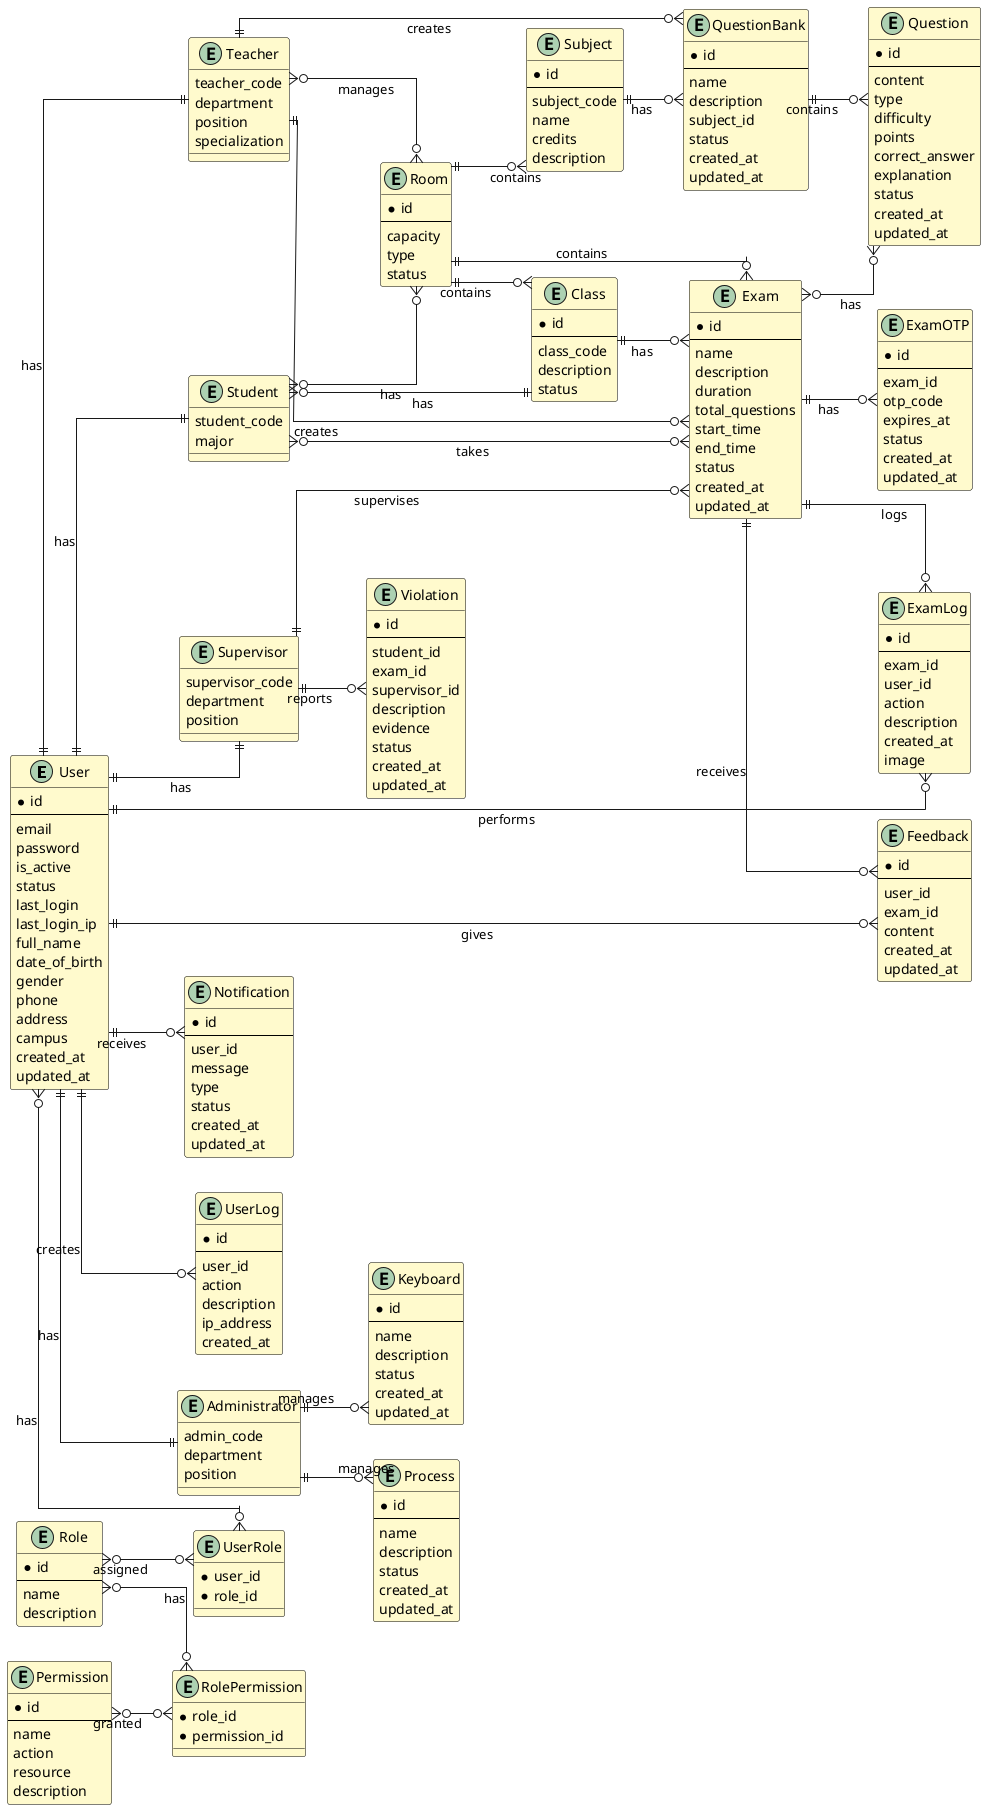 @startuml
left to right direction
skinparam linetype ortho
skinparam class {
    BackgroundColor #FFFACD
    BorderColor Black
}
entity User {
  * id
  --
  email
  password
  is_active
  status
  last_login
  last_login_ip
  full_name
  date_of_birth
  gender
  phone
  address
  campus
  created_at
  updated_at
}

entity UserLog {
  * id
  --
  user_id
  action
  description
  ip_address
  created_at
}

entity Student {
  student_code
  major
}

entity Teacher {
  teacher_code
  department
  position
  specialization
}

entity Administrator {
  admin_code
  department
  position
}

entity Supervisor {
  supervisor_code
  department
  position
}

entity Process {
  * id
  --
  name
  description
  status
  created_at
  updated_at
}

entity Keyboard {
  * id
  --
  name
  description
  status
  created_at
  updated_at
}

entity Notification {
  * id
  --
  user_id
  message
  type
  status
  created_at
  updated_at
}

entity Feedback {
  * id
  --
  user_id
  exam_id
  content
  created_at
  updated_at
}

entity Violation {
  * id
  --
  student_id
  exam_id
  supervisor_id
  description
  evidence
  status
  created_at
  updated_at
}

entity QuestionBank {
  * id
  --
  name
  description
  subject_id
  status
  created_at
  updated_at
}

entity Question {
  * id
  --
  content
  type
  difficulty
  points
  correct_answer
  explanation
  status
  created_at
  updated_at
}

entity Exam {
  * id
  --
  name
  description
  duration
  total_questions
  start_time
  end_time
  status
  created_at
  updated_at
}

entity ExamOTP {
  * id
  --
  exam_id
  otp_code
  expires_at
  status
  created_at
  updated_at
}

entity ExamLog {
  * id
  --
  exam_id
  user_id
  action
  description
  created_at
  image
}

entity Class {
  * id
  --
  class_code
  description
  status
}

entity Subject {
  * id
  --
  subject_code
  name
  credits
  description
}

entity Room {
  * id
  --
  capacity
  type
  status
}

entity Role {
  * id
  --
  name
  description
}

entity Permission {
  * id
  --
  name
  action
  resource
  description
}

entity UserRole {
  * user_id
  * role_id
}

entity RolePermission {
  * role_id
  * permission_id
}

User  }o--o{ UserRole : "has"
Role  }o--o{ UserRole : "assigned"
Role  }o--o{ RolePermission : "has"
Permission  }o--o{ RolePermission : "granted"
User ||--|| Student : "has"
User ||--|| Teacher : "has"
User ||--|| Administrator : "has"
User ||--|| Supervisor : "has"
User ||--o{ UserLog : "creates"
Administrator ||--o{ Process : "manages"
Administrator ||--o{ Keyboard : "manages"
Supervisor ||--o{ Violation : "reports"

Class ||--o{ Student : "has"
Room ||--o{ Subject : "contains"
Room ||--o{ Class : "contains"
Student  }o--o{ Room : "has"
Teacher  }o--o{ Room : "manages"
Teacher ||--o{ QuestionBank : "creates"
QuestionBank ||--o{ Question : "contains"
Subject ||--o{ QuestionBank : "has"
Teacher ||--o{ Exam : "creates"
Exam  }o--o{ Question : "has"
Room ||--o{ Exam : "contains"
Class ||--o{ Exam : "has"
Student  }o--o{ Exam : "takes"
Supervisor ||--o{ Exam : "supervises"

User ||--o{ Notification : "receives"
User ||--o{ Feedback : "gives"
Exam ||--o{ Feedback : "receives"
Exam ||--o{ ExamOTP : "has"
Exam ||--o{ ExamLog : "logs"
User ||--o{ ExamLog : "performs"

@enduml

